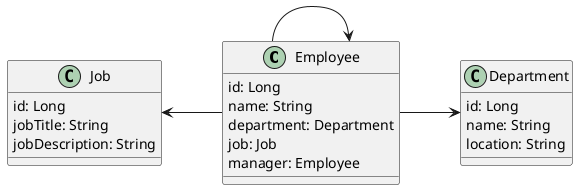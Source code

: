 @startuml
left to right direction

class Employee {
    id: Long
    name: String
    department: Department
    job: Job
    manager: Employee
}

class Department {
   id: Long
   name: String
   location: String
}

class Job {
    id: Long
    jobTitle: String
    jobDescription: String
}


Job <-- Employee
Employee --> Department
Employee --> Employee

@enduml